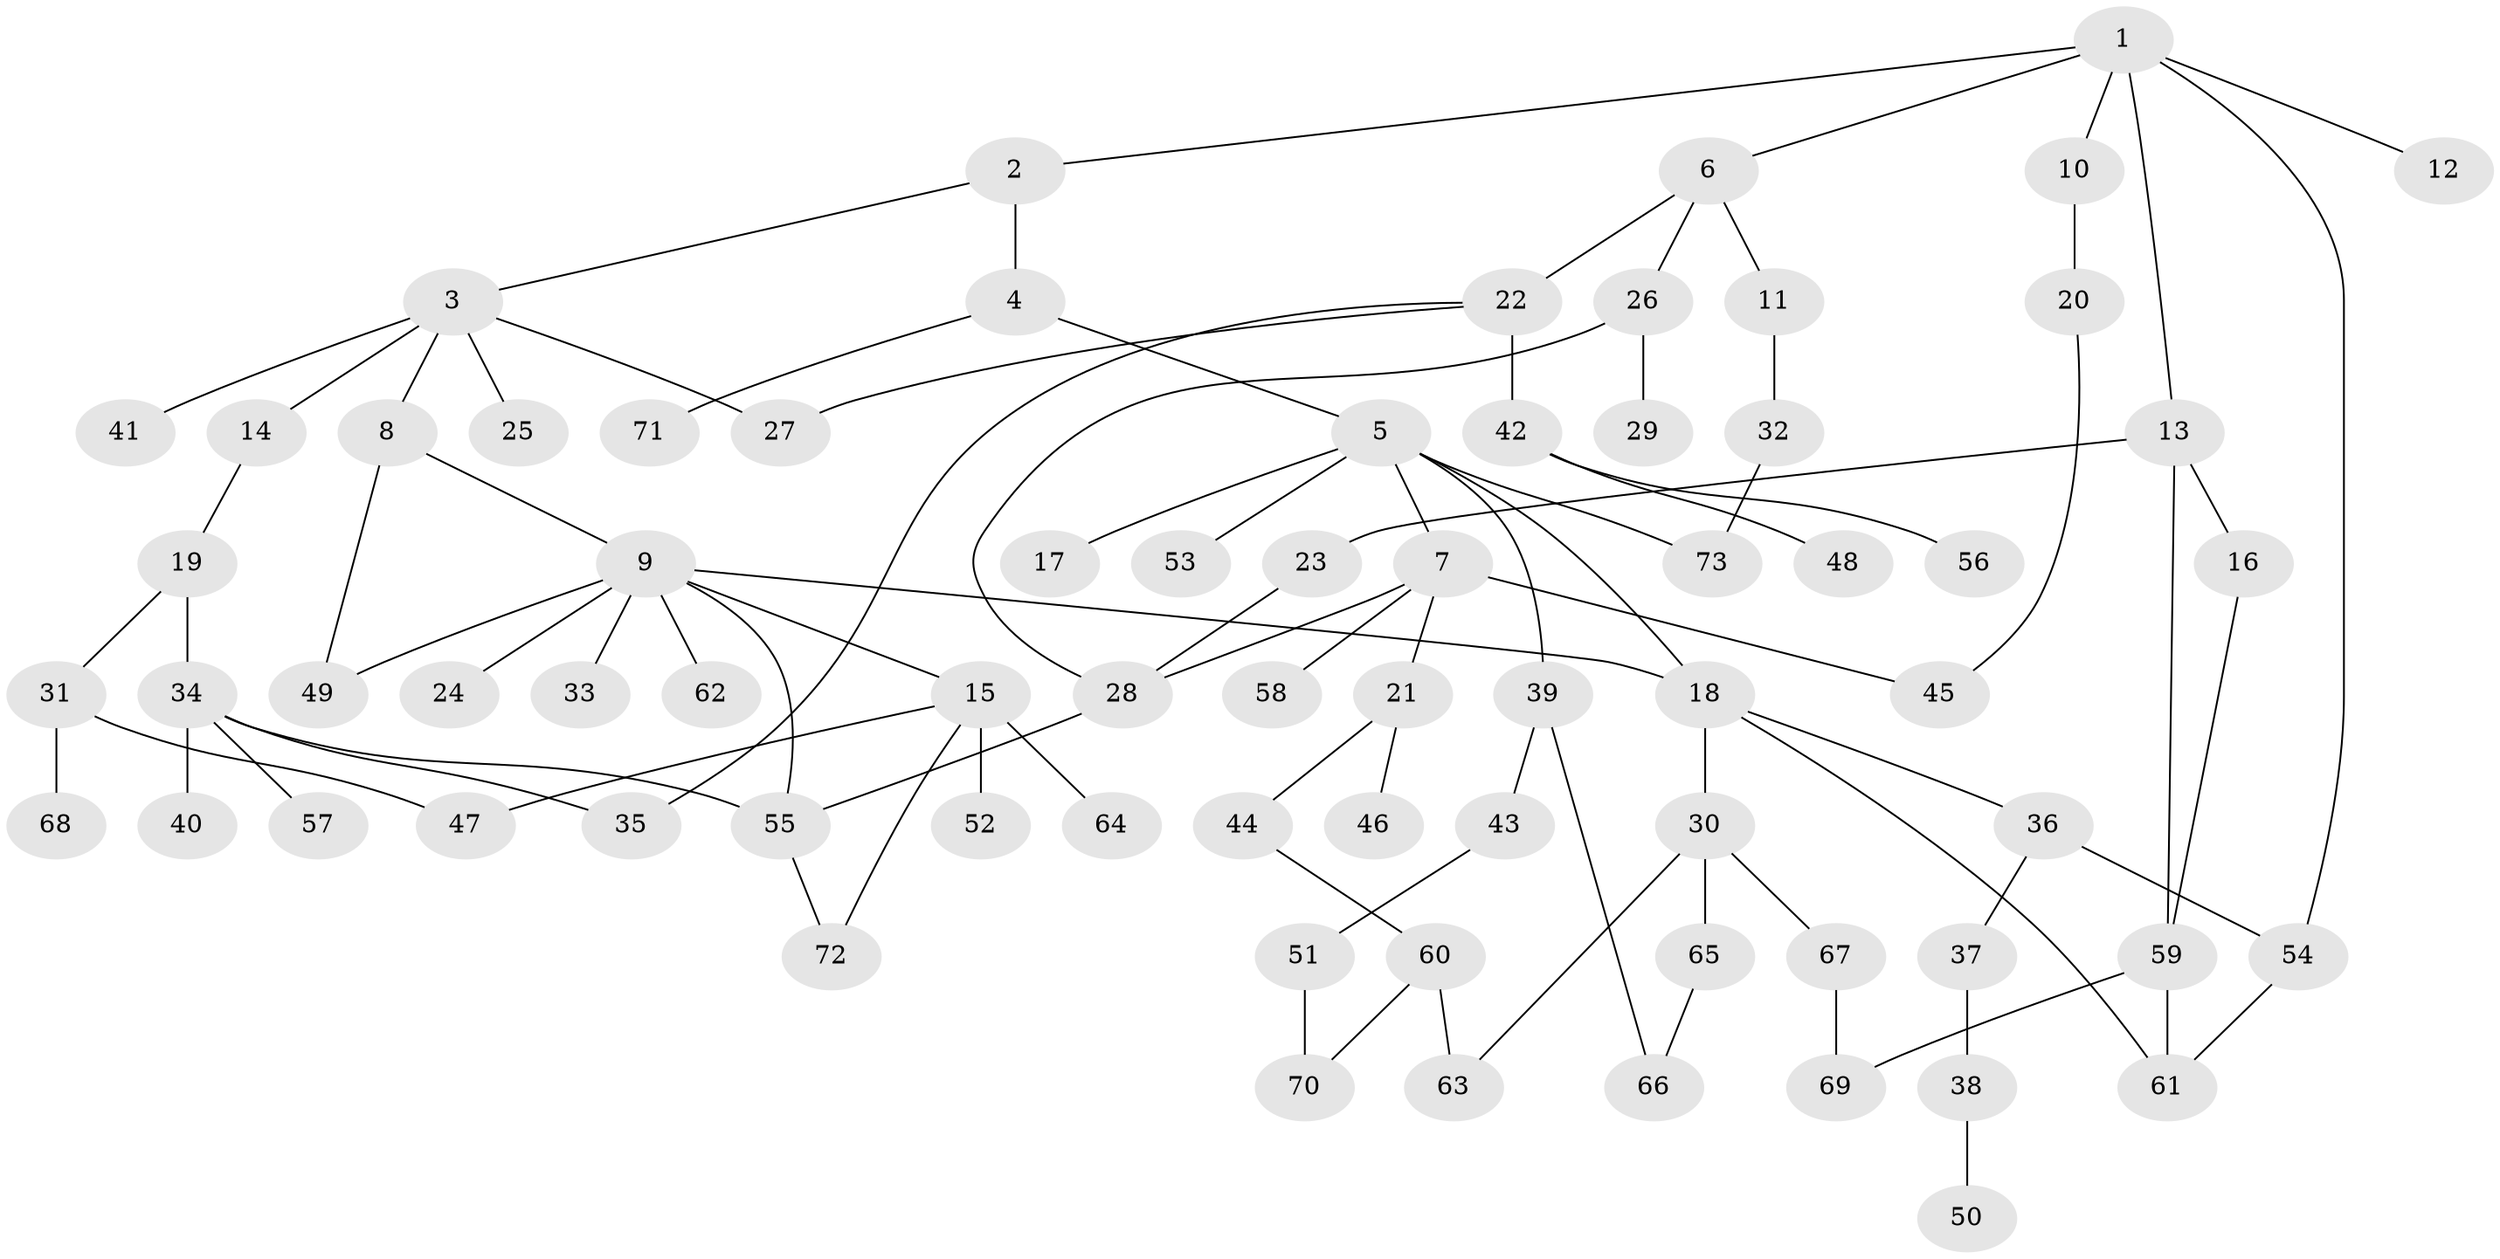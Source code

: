 // coarse degree distribution, {7: 0.061224489795918366, 6: 0.04081632653061224, 8: 0.02040816326530612, 4: 0.08163265306122448, 2: 0.24489795918367346, 1: 0.3673469387755102, 5: 0.061224489795918366, 3: 0.12244897959183673}
// Generated by graph-tools (version 1.1) at 2025/41/03/06/25 10:41:25]
// undirected, 73 vertices, 92 edges
graph export_dot {
graph [start="1"]
  node [color=gray90,style=filled];
  1;
  2;
  3;
  4;
  5;
  6;
  7;
  8;
  9;
  10;
  11;
  12;
  13;
  14;
  15;
  16;
  17;
  18;
  19;
  20;
  21;
  22;
  23;
  24;
  25;
  26;
  27;
  28;
  29;
  30;
  31;
  32;
  33;
  34;
  35;
  36;
  37;
  38;
  39;
  40;
  41;
  42;
  43;
  44;
  45;
  46;
  47;
  48;
  49;
  50;
  51;
  52;
  53;
  54;
  55;
  56;
  57;
  58;
  59;
  60;
  61;
  62;
  63;
  64;
  65;
  66;
  67;
  68;
  69;
  70;
  71;
  72;
  73;
  1 -- 2;
  1 -- 6;
  1 -- 10;
  1 -- 12;
  1 -- 13;
  1 -- 54;
  2 -- 3;
  2 -- 4;
  3 -- 8;
  3 -- 14;
  3 -- 25;
  3 -- 27;
  3 -- 41;
  4 -- 5;
  4 -- 71;
  5 -- 7;
  5 -- 17;
  5 -- 18;
  5 -- 39;
  5 -- 53;
  5 -- 73;
  6 -- 11;
  6 -- 22;
  6 -- 26;
  7 -- 21;
  7 -- 45;
  7 -- 58;
  7 -- 28;
  8 -- 9;
  8 -- 49;
  9 -- 15;
  9 -- 24;
  9 -- 33;
  9 -- 62;
  9 -- 49;
  9 -- 18;
  9 -- 55;
  10 -- 20;
  11 -- 32;
  13 -- 16;
  13 -- 23;
  13 -- 59;
  14 -- 19;
  15 -- 47;
  15 -- 52;
  15 -- 64;
  15 -- 72;
  16 -- 59;
  18 -- 30;
  18 -- 36;
  18 -- 61;
  19 -- 31;
  19 -- 34;
  20 -- 45;
  21 -- 44;
  21 -- 46;
  22 -- 42;
  22 -- 35;
  22 -- 27;
  23 -- 28;
  26 -- 29;
  26 -- 28;
  28 -- 55;
  30 -- 63;
  30 -- 65;
  30 -- 67;
  31 -- 68;
  31 -- 47;
  32 -- 73;
  34 -- 35;
  34 -- 40;
  34 -- 55;
  34 -- 57;
  36 -- 37;
  36 -- 54;
  37 -- 38;
  38 -- 50;
  39 -- 43;
  39 -- 66;
  42 -- 48;
  42 -- 56;
  43 -- 51;
  44 -- 60;
  51 -- 70;
  54 -- 61;
  55 -- 72;
  59 -- 69;
  59 -- 61;
  60 -- 70;
  60 -- 63;
  65 -- 66;
  67 -- 69;
}
